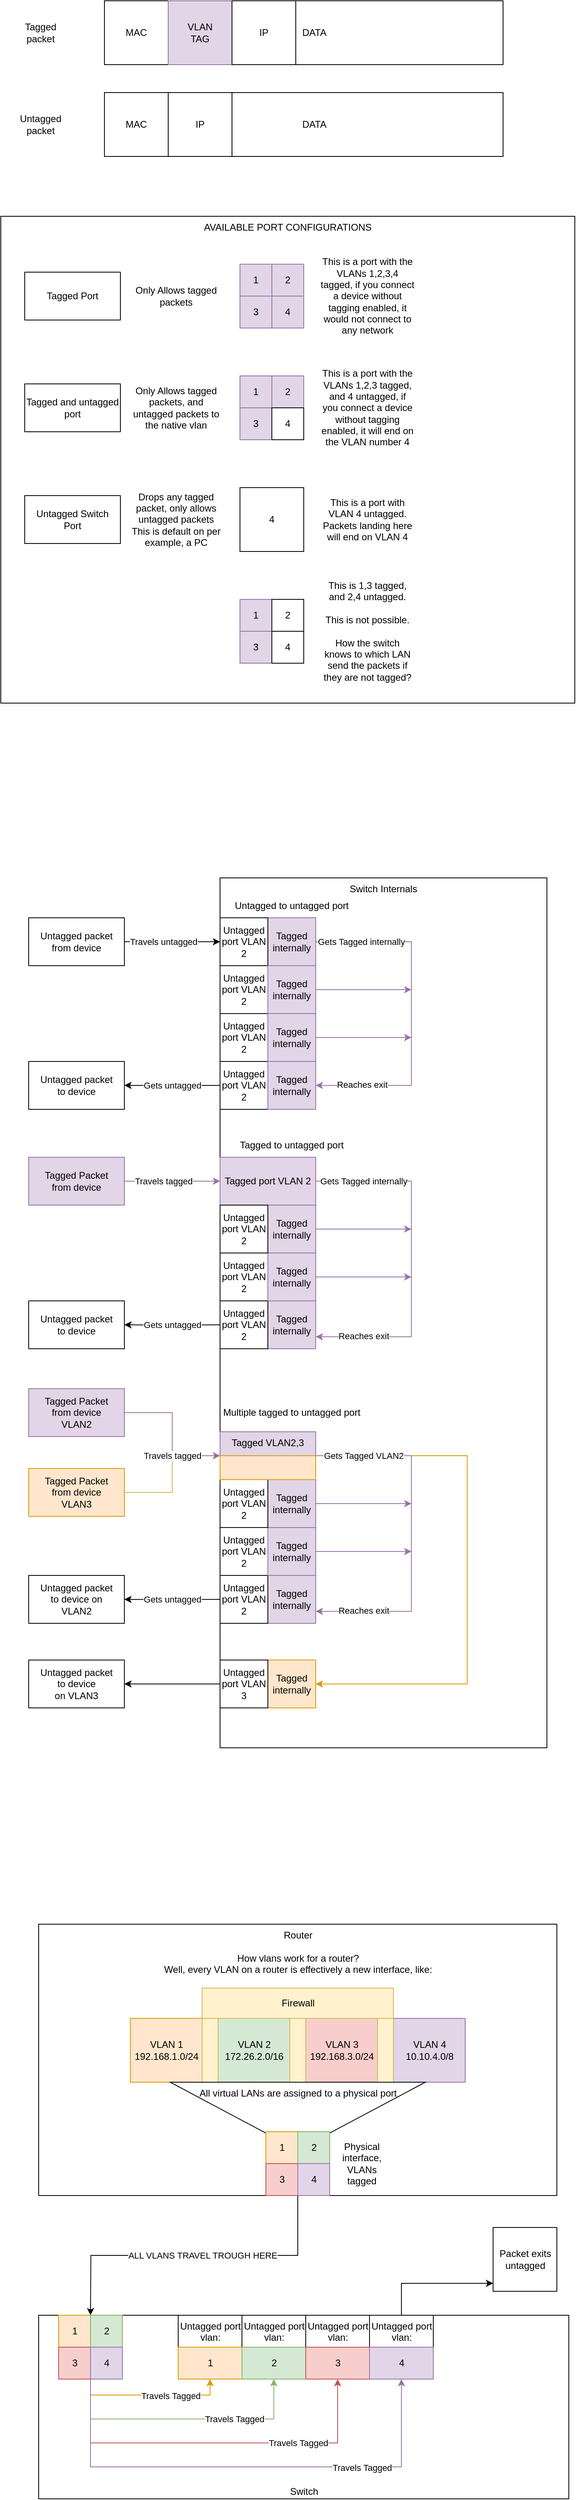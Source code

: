 <mxfile version="20.4.1"><diagram id="p4ZtCsLB9KFJStoh45UP" name="Página-1"><mxGraphModel dx="1778" dy="974" grid="1" gridSize="10" guides="1" tooltips="1" connect="1" arrows="1" fold="1" page="1" pageScale="1" pageWidth="827" pageHeight="1169" math="0" shadow="0"><root><mxCell id="0"/><mxCell id="1" parent="0"/><mxCell id="2R7Ro9ZsnN9gJMYXnFqt-184" value="AVAILABLE PORT CONFIGURATIONS" style="rounded=0;whiteSpace=wrap;html=1;horizontal=1;verticalAlign=top;" vertex="1" parent="1"><mxGeometry x="50" y="380" width="720" height="610" as="geometry"/></mxCell><mxCell id="2R7Ro9ZsnN9gJMYXnFqt-117" style="edgeStyle=orthogonalEdgeStyle;rounded=0;orthogonalLoop=1;jettySize=auto;html=1;fillColor=#fff2cc;strokeColor=#d6b656;" edge="1" parent="1" source="2R7Ro9ZsnN9gJMYXnFqt-116" target="2R7Ro9ZsnN9gJMYXnFqt-104"><mxGeometry relative="1" as="geometry"/></mxCell><mxCell id="2R7Ro9ZsnN9gJMYXnFqt-5" value="" style="group" vertex="1" connectable="0" parent="1"><mxGeometry x="180" y="110" width="500" height="80" as="geometry"/></mxCell><mxCell id="2R7Ro9ZsnN9gJMYXnFqt-2" value="&lt;span style=&quot;white-space: pre;&quot;&gt;&#9;&lt;/span&gt;DATA" style="rounded=0;whiteSpace=wrap;html=1;" vertex="1" parent="2R7Ro9ZsnN9gJMYXnFqt-5"><mxGeometry width="500" height="80" as="geometry"/></mxCell><mxCell id="2R7Ro9ZsnN9gJMYXnFqt-1" value="MAC" style="rounded=0;whiteSpace=wrap;html=1;" vertex="1" parent="2R7Ro9ZsnN9gJMYXnFqt-5"><mxGeometry width="80" height="80" as="geometry"/></mxCell><mxCell id="2R7Ro9ZsnN9gJMYXnFqt-3" value="&lt;div&gt;VLAN&lt;/div&gt;&lt;div&gt;TAG&lt;/div&gt;" style="rounded=0;whiteSpace=wrap;html=1;fillColor=#e1d5e7;strokeColor=#9673a6;" vertex="1" parent="2R7Ro9ZsnN9gJMYXnFqt-5"><mxGeometry x="80" width="80" height="80" as="geometry"/></mxCell><mxCell id="2R7Ro9ZsnN9gJMYXnFqt-4" value="IP" style="rounded=0;whiteSpace=wrap;html=1;" vertex="1" parent="2R7Ro9ZsnN9gJMYXnFqt-5"><mxGeometry x="160" width="80" height="80" as="geometry"/></mxCell><mxCell id="2R7Ro9ZsnN9gJMYXnFqt-6" value="" style="group" vertex="1" connectable="0" parent="1"><mxGeometry x="180" y="225" width="500" height="80" as="geometry"/></mxCell><mxCell id="2R7Ro9ZsnN9gJMYXnFqt-7" value="&lt;span style=&quot;white-space: pre;&quot;&gt;&#9;&lt;/span&gt;DATA" style="rounded=0;whiteSpace=wrap;html=1;" vertex="1" parent="2R7Ro9ZsnN9gJMYXnFqt-6"><mxGeometry width="500" height="80" as="geometry"/></mxCell><mxCell id="2R7Ro9ZsnN9gJMYXnFqt-8" value="MAC" style="rounded=0;whiteSpace=wrap;html=1;" vertex="1" parent="2R7Ro9ZsnN9gJMYXnFqt-6"><mxGeometry width="80" height="80" as="geometry"/></mxCell><mxCell id="2R7Ro9ZsnN9gJMYXnFqt-10" value="IP" style="rounded=0;whiteSpace=wrap;html=1;" vertex="1" parent="2R7Ro9ZsnN9gJMYXnFqt-6"><mxGeometry x="80" width="80" height="80" as="geometry"/></mxCell><mxCell id="2R7Ro9ZsnN9gJMYXnFqt-11" value="Tagged packet" style="text;html=1;strokeColor=none;fillColor=none;align=center;verticalAlign=middle;whiteSpace=wrap;rounded=0;" vertex="1" parent="1"><mxGeometry x="70" y="135" width="60" height="30" as="geometry"/></mxCell><mxCell id="2R7Ro9ZsnN9gJMYXnFqt-12" value="Untagged packet" style="text;html=1;strokeColor=none;fillColor=none;align=center;verticalAlign=middle;whiteSpace=wrap;rounded=0;" vertex="1" parent="1"><mxGeometry x="70" y="250" width="60" height="30" as="geometry"/></mxCell><mxCell id="2R7Ro9ZsnN9gJMYXnFqt-44" value="" style="group" vertex="1" connectable="0" parent="1"><mxGeometry x="350" y="420" width="220" height="120" as="geometry"/></mxCell><mxCell id="2R7Ro9ZsnN9gJMYXnFqt-28" value="This is a port with the VLANs 1,2,3,4 tagged, if you connect a device without tagging enabled, it would not connect to any network" style="text;html=1;strokeColor=none;fillColor=none;align=center;verticalAlign=middle;whiteSpace=wrap;rounded=0;" vertex="1" parent="2R7Ro9ZsnN9gJMYXnFqt-44"><mxGeometry x="100" width="120" height="120" as="geometry"/></mxCell><mxCell id="2R7Ro9ZsnN9gJMYXnFqt-42" value="" style="group" vertex="1" connectable="0" parent="2R7Ro9ZsnN9gJMYXnFqt-44"><mxGeometry y="20" width="80" height="80" as="geometry"/></mxCell><mxCell id="2R7Ro9ZsnN9gJMYXnFqt-22" value="1" style="rounded=0;whiteSpace=wrap;html=1;fillColor=#e1d5e7;strokeColor=#9673a6;" vertex="1" parent="2R7Ro9ZsnN9gJMYXnFqt-42"><mxGeometry width="40" height="40" as="geometry"/></mxCell><mxCell id="2R7Ro9ZsnN9gJMYXnFqt-23" value="2" style="rounded=0;whiteSpace=wrap;html=1;fillColor=#e1d5e7;strokeColor=#9673a6;" vertex="1" parent="2R7Ro9ZsnN9gJMYXnFqt-42"><mxGeometry x="40" width="40" height="40" as="geometry"/></mxCell><mxCell id="2R7Ro9ZsnN9gJMYXnFqt-24" value="3" style="rounded=0;whiteSpace=wrap;html=1;fillColor=#e1d5e7;strokeColor=#9673a6;" vertex="1" parent="2R7Ro9ZsnN9gJMYXnFqt-42"><mxGeometry y="40" width="40" height="40" as="geometry"/></mxCell><mxCell id="2R7Ro9ZsnN9gJMYXnFqt-25" value="4" style="rounded=0;whiteSpace=wrap;html=1;fillColor=#e1d5e7;strokeColor=#9673a6;" vertex="1" parent="2R7Ro9ZsnN9gJMYXnFqt-42"><mxGeometry x="40" y="40" width="40" height="40" as="geometry"/></mxCell><mxCell id="2R7Ro9ZsnN9gJMYXnFqt-45" value="" style="group" vertex="1" connectable="0" parent="1"><mxGeometry x="350" y="560" width="220" height="120" as="geometry"/></mxCell><mxCell id="2R7Ro9ZsnN9gJMYXnFqt-21" value="This is a port with the VLANs 1,2,3 tagged, and 4 untagged, if you connect a device without tagging enabled, it will end on the VLAN number 4" style="text;html=1;strokeColor=none;fillColor=none;align=center;verticalAlign=middle;whiteSpace=wrap;rounded=0;" vertex="1" parent="2R7Ro9ZsnN9gJMYXnFqt-45"><mxGeometry x="100" width="120" height="120" as="geometry"/></mxCell><mxCell id="2R7Ro9ZsnN9gJMYXnFqt-41" value="" style="group" vertex="1" connectable="0" parent="2R7Ro9ZsnN9gJMYXnFqt-45"><mxGeometry y="20" width="80" height="80" as="geometry"/></mxCell><mxCell id="2R7Ro9ZsnN9gJMYXnFqt-17" value="1" style="rounded=0;whiteSpace=wrap;html=1;fillColor=#e1d5e7;strokeColor=#9673a6;" vertex="1" parent="2R7Ro9ZsnN9gJMYXnFqt-41"><mxGeometry width="40" height="40" as="geometry"/></mxCell><mxCell id="2R7Ro9ZsnN9gJMYXnFqt-18" value="2" style="rounded=0;whiteSpace=wrap;html=1;fillColor=#e1d5e7;strokeColor=#9673a6;" vertex="1" parent="2R7Ro9ZsnN9gJMYXnFqt-41"><mxGeometry x="40" width="40" height="40" as="geometry"/></mxCell><mxCell id="2R7Ro9ZsnN9gJMYXnFqt-19" value="3" style="rounded=0;whiteSpace=wrap;html=1;fillColor=#e1d5e7;strokeColor=#9673a6;" vertex="1" parent="2R7Ro9ZsnN9gJMYXnFqt-41"><mxGeometry y="40" width="40" height="40" as="geometry"/></mxCell><mxCell id="2R7Ro9ZsnN9gJMYXnFqt-20" value="4" style="rounded=0;whiteSpace=wrap;html=1;" vertex="1" parent="2R7Ro9ZsnN9gJMYXnFqt-41"><mxGeometry x="40" y="40" width="40" height="40" as="geometry"/></mxCell><mxCell id="2R7Ro9ZsnN9gJMYXnFqt-46" value="" style="group" vertex="1" connectable="0" parent="1"><mxGeometry x="350" y="700" width="220" height="120" as="geometry"/></mxCell><mxCell id="2R7Ro9ZsnN9gJMYXnFqt-39" value="4" style="rounded=0;whiteSpace=wrap;html=1;" vertex="1" parent="2R7Ro9ZsnN9gJMYXnFqt-46"><mxGeometry y="20" width="80" height="80" as="geometry"/></mxCell><mxCell id="2R7Ro9ZsnN9gJMYXnFqt-40" value="&lt;div&gt;This is a port with VLAN 4 untagged.&lt;/div&gt;&lt;div&gt;Packets landing here will end on VLAN 4&lt;br&gt;&lt;/div&gt;" style="text;html=1;strokeColor=none;fillColor=none;align=center;verticalAlign=middle;whiteSpace=wrap;rounded=0;" vertex="1" parent="2R7Ro9ZsnN9gJMYXnFqt-46"><mxGeometry x="100" width="120" height="120" as="geometry"/></mxCell><mxCell id="2R7Ro9ZsnN9gJMYXnFqt-47" value="" style="group" vertex="1" connectable="0" parent="1"><mxGeometry x="350" y="840" width="220" height="120" as="geometry"/></mxCell><mxCell id="2R7Ro9ZsnN9gJMYXnFqt-33" value="&lt;div&gt;This is 1,3 tagged, and 2,4 untagged.&lt;/div&gt;&lt;div&gt;&lt;br&gt;&lt;/div&gt;&lt;div&gt;This is not possible.&lt;/div&gt;&lt;div&gt;&lt;br&gt;&lt;/div&gt;&lt;div&gt;How the switch knows to which LAN send the packets if they are not tagged?&lt;br&gt;&lt;/div&gt;" style="text;html=1;strokeColor=none;fillColor=none;align=center;verticalAlign=middle;whiteSpace=wrap;rounded=0;" vertex="1" parent="2R7Ro9ZsnN9gJMYXnFqt-47"><mxGeometry x="100" width="120" height="120" as="geometry"/></mxCell><mxCell id="2R7Ro9ZsnN9gJMYXnFqt-43" value="" style="group" vertex="1" connectable="0" parent="2R7Ro9ZsnN9gJMYXnFqt-47"><mxGeometry y="20" width="80" height="80" as="geometry"/></mxCell><mxCell id="2R7Ro9ZsnN9gJMYXnFqt-29" value="1" style="rounded=0;whiteSpace=wrap;html=1;fillColor=#e1d5e7;strokeColor=#9673a6;" vertex="1" parent="2R7Ro9ZsnN9gJMYXnFqt-43"><mxGeometry width="40" height="40" as="geometry"/></mxCell><mxCell id="2R7Ro9ZsnN9gJMYXnFqt-30" value="2" style="rounded=0;whiteSpace=wrap;html=1;" vertex="1" parent="2R7Ro9ZsnN9gJMYXnFqt-43"><mxGeometry x="40" width="40" height="40" as="geometry"/></mxCell><mxCell id="2R7Ro9ZsnN9gJMYXnFqt-31" value="3" style="rounded=0;whiteSpace=wrap;html=1;fillColor=#e1d5e7;strokeColor=#9673a6;" vertex="1" parent="2R7Ro9ZsnN9gJMYXnFqt-43"><mxGeometry y="40" width="40" height="40" as="geometry"/></mxCell><mxCell id="2R7Ro9ZsnN9gJMYXnFqt-32" value="4" style="rounded=0;whiteSpace=wrap;html=1;" vertex="1" parent="2R7Ro9ZsnN9gJMYXnFqt-43"><mxGeometry x="40" y="40" width="40" height="40" as="geometry"/></mxCell><mxCell id="2R7Ro9ZsnN9gJMYXnFqt-48" value="" style="group" vertex="1" connectable="0" parent="1"><mxGeometry x="80" y="730" width="250" height="60" as="geometry"/></mxCell><mxCell id="2R7Ro9ZsnN9gJMYXnFqt-13" value="Untagged Switch&lt;br&gt;Port" style="rounded=0;whiteSpace=wrap;html=1;" vertex="1" parent="2R7Ro9ZsnN9gJMYXnFqt-48"><mxGeometry width="120" height="60" as="geometry"/></mxCell><mxCell id="2R7Ro9ZsnN9gJMYXnFqt-15" value="&lt;div&gt;Drops any tagged packet, only allows untagged packets&lt;/div&gt;This is default on per example, a PC" style="text;html=1;strokeColor=none;fillColor=none;align=center;verticalAlign=middle;whiteSpace=wrap;rounded=0;" vertex="1" parent="2R7Ro9ZsnN9gJMYXnFqt-48"><mxGeometry x="130" y="3.75" width="120" height="52.5" as="geometry"/></mxCell><mxCell id="2R7Ro9ZsnN9gJMYXnFqt-49" value="" style="group" vertex="1" connectable="0" parent="1"><mxGeometry x="80" y="450" width="250" height="60" as="geometry"/></mxCell><mxCell id="2R7Ro9ZsnN9gJMYXnFqt-14" value="Tagged Port" style="rounded=0;whiteSpace=wrap;html=1;" vertex="1" parent="2R7Ro9ZsnN9gJMYXnFqt-49"><mxGeometry width="120" height="60" as="geometry"/></mxCell><mxCell id="2R7Ro9ZsnN9gJMYXnFqt-16" value="&lt;div&gt;Only Allows tagged packets&lt;/div&gt;" style="text;html=1;strokeColor=none;fillColor=none;align=center;verticalAlign=middle;whiteSpace=wrap;rounded=0;" vertex="1" parent="2R7Ro9ZsnN9gJMYXnFqt-49"><mxGeometry x="130" y="3.75" width="120" height="52.5" as="geometry"/></mxCell><mxCell id="2R7Ro9ZsnN9gJMYXnFqt-51" value="" style="group" vertex="1" connectable="0" parent="1"><mxGeometry x="80" y="590" width="250" height="60" as="geometry"/></mxCell><mxCell id="2R7Ro9ZsnN9gJMYXnFqt-34" value="Tagged and untagged port" style="rounded=0;whiteSpace=wrap;html=1;" vertex="1" parent="2R7Ro9ZsnN9gJMYXnFqt-51"><mxGeometry width="120" height="60" as="geometry"/></mxCell><mxCell id="2R7Ro9ZsnN9gJMYXnFqt-35" value="&lt;div&gt;Only Allows tagged packets, and untagged packets to the native vlan&lt;br&gt;&lt;/div&gt;" style="text;html=1;strokeColor=none;fillColor=none;align=center;verticalAlign=middle;whiteSpace=wrap;rounded=0;" vertex="1" parent="2R7Ro9ZsnN9gJMYXnFqt-51"><mxGeometry x="130" y="3.75" width="120" height="52.5" as="geometry"/></mxCell><mxCell id="2R7Ro9ZsnN9gJMYXnFqt-55" style="edgeStyle=orthogonalEdgeStyle;rounded=0;orthogonalLoop=1;jettySize=auto;html=1;entryX=0;entryY=0.5;entryDx=0;entryDy=0;" edge="1" parent="1" source="2R7Ro9ZsnN9gJMYXnFqt-52" target="2R7Ro9ZsnN9gJMYXnFqt-84"><mxGeometry relative="1" as="geometry"><mxPoint x="285" y="1219" as="targetPoint"/></mxGeometry></mxCell><mxCell id="2R7Ro9ZsnN9gJMYXnFqt-60" value="Travels untagged" style="edgeLabel;html=1;align=center;verticalAlign=middle;resizable=0;points=[];" vertex="1" connectable="0" parent="2R7Ro9ZsnN9gJMYXnFqt-55"><mxGeometry x="-0.183" y="-3" relative="1" as="geometry"><mxPoint y="-3" as="offset"/></mxGeometry></mxCell><mxCell id="2R7Ro9ZsnN9gJMYXnFqt-52" value="&lt;div&gt;Untagged packet&lt;/div&gt;from device" style="rounded=0;whiteSpace=wrap;html=1;" vertex="1" parent="1"><mxGeometry x="85" y="1259" width="120" height="60" as="geometry"/></mxCell><mxCell id="2R7Ro9ZsnN9gJMYXnFqt-54" value="Switch Internals" style="rounded=0;whiteSpace=wrap;html=1;verticalAlign=top;" vertex="1" parent="1"><mxGeometry x="325" y="1209" width="410" height="1090" as="geometry"/></mxCell><mxCell id="2R7Ro9ZsnN9gJMYXnFqt-61" style="edgeStyle=orthogonalEdgeStyle;rounded=0;orthogonalLoop=1;jettySize=auto;html=1;fillColor=#e1d5e7;strokeColor=#9673a6;entryX=1;entryY=0.5;entryDx=0;entryDy=0;" edge="1" parent="1" source="2R7Ro9ZsnN9gJMYXnFqt-53" target="2R7Ro9ZsnN9gJMYXnFqt-85"><mxGeometry relative="1" as="geometry"><mxPoint x="475" y="1484" as="targetPoint"/><Array as="points"><mxPoint x="565" y="1289"/><mxPoint x="565" y="1469"/></Array></mxGeometry></mxCell><mxCell id="2R7Ro9ZsnN9gJMYXnFqt-64" value="Gets Tagged internally" style="edgeLabel;html=1;align=center;verticalAlign=middle;resizable=0;points=[];" vertex="1" connectable="0" parent="2R7Ro9ZsnN9gJMYXnFqt-61"><mxGeometry x="-0.595" y="-3" relative="1" as="geometry"><mxPoint x="-28" y="-3" as="offset"/></mxGeometry></mxCell><mxCell id="2R7Ro9ZsnN9gJMYXnFqt-65" value="Reaches exit" style="edgeLabel;html=1;align=center;verticalAlign=middle;resizable=0;points=[];" vertex="1" connectable="0" parent="2R7Ro9ZsnN9gJMYXnFqt-61"><mxGeometry x="0.669" y="-1" relative="1" as="geometry"><mxPoint x="-12" as="offset"/></mxGeometry></mxCell><mxCell id="2R7Ro9ZsnN9gJMYXnFqt-53" value="Tagged internally" style="rounded=0;whiteSpace=wrap;html=1;fillColor=#e1d5e7;strokeColor=#9673a6;" vertex="1" parent="1"><mxGeometry x="385" y="1259" width="60" height="60" as="geometry"/></mxCell><mxCell id="2R7Ro9ZsnN9gJMYXnFqt-63" style="edgeStyle=orthogonalEdgeStyle;rounded=0;orthogonalLoop=1;jettySize=auto;html=1;fillColor=#e1d5e7;strokeColor=#9673a6;" edge="1" parent="1"><mxGeometry relative="1" as="geometry"><mxPoint x="565" y="1349" as="targetPoint"/><mxPoint x="445" y="1349.0" as="sourcePoint"/></mxGeometry></mxCell><mxCell id="2R7Ro9ZsnN9gJMYXnFqt-62" style="edgeStyle=orthogonalEdgeStyle;rounded=0;orthogonalLoop=1;jettySize=auto;html=1;fillColor=#e1d5e7;strokeColor=#9673a6;" edge="1" parent="1"><mxGeometry relative="1" as="geometry"><mxPoint x="565" y="1409" as="targetPoint"/><mxPoint x="445" y="1409.0" as="sourcePoint"/></mxGeometry></mxCell><mxCell id="2R7Ro9ZsnN9gJMYXnFqt-67" style="edgeStyle=orthogonalEdgeStyle;rounded=0;orthogonalLoop=1;jettySize=auto;html=1;entryX=1;entryY=0.5;entryDx=0;entryDy=0;" edge="1" parent="1" source="2R7Ro9ZsnN9gJMYXnFqt-58" target="2R7Ro9ZsnN9gJMYXnFqt-66"><mxGeometry relative="1" as="geometry"/></mxCell><mxCell id="2R7Ro9ZsnN9gJMYXnFqt-68" value="Gets untagged" style="edgeLabel;html=1;align=center;verticalAlign=middle;resizable=0;points=[];" vertex="1" connectable="0" parent="2R7Ro9ZsnN9gJMYXnFqt-67"><mxGeometry x="0.25" y="-2" relative="1" as="geometry"><mxPoint x="15" y="2" as="offset"/></mxGeometry></mxCell><mxCell id="2R7Ro9ZsnN9gJMYXnFqt-58" value="Untagged port VLAN 2" style="rounded=0;whiteSpace=wrap;html=1;" vertex="1" parent="1"><mxGeometry x="325" y="1439" width="60" height="60" as="geometry"/></mxCell><mxCell id="2R7Ro9ZsnN9gJMYXnFqt-66" value="&lt;div&gt;Untagged packet&lt;/div&gt;&lt;div&gt;to device&lt;br&gt;&lt;/div&gt;" style="rounded=0;whiteSpace=wrap;html=1;" vertex="1" parent="1"><mxGeometry x="85" y="1439" width="120" height="60" as="geometry"/></mxCell><mxCell id="2R7Ro9ZsnN9gJMYXnFqt-69" style="edgeStyle=orthogonalEdgeStyle;rounded=0;orthogonalLoop=1;jettySize=auto;html=1;entryX=0;entryY=0.5;entryDx=0;entryDy=0;fillColor=#e1d5e7;strokeColor=#9673a6;" edge="1" source="2R7Ro9ZsnN9gJMYXnFqt-71" target="2R7Ro9ZsnN9gJMYXnFqt-75" parent="1"><mxGeometry relative="1" as="geometry"/></mxCell><mxCell id="2R7Ro9ZsnN9gJMYXnFqt-70" value="Travels tagged" style="edgeLabel;html=1;align=center;verticalAlign=middle;resizable=0;points=[];" vertex="1" connectable="0" parent="2R7Ro9ZsnN9gJMYXnFqt-69"><mxGeometry x="-0.183" y="-3" relative="1" as="geometry"><mxPoint y="-3" as="offset"/></mxGeometry></mxCell><mxCell id="2R7Ro9ZsnN9gJMYXnFqt-71" value="&lt;div&gt;Tagged Packet&lt;/div&gt;from device" style="rounded=0;whiteSpace=wrap;html=1;fillColor=#e1d5e7;strokeColor=#9673a6;" vertex="1" parent="1"><mxGeometry x="85" y="1559" width="120" height="60" as="geometry"/></mxCell><mxCell id="2R7Ro9ZsnN9gJMYXnFqt-72" style="edgeStyle=orthogonalEdgeStyle;rounded=0;orthogonalLoop=1;jettySize=auto;html=1;entryX=1;entryY=0.75;entryDx=0;entryDy=0;fillColor=#e1d5e7;strokeColor=#9673a6;" edge="1" source="2R7Ro9ZsnN9gJMYXnFqt-75" parent="1"><mxGeometry relative="1" as="geometry"><mxPoint x="445" y="1784" as="targetPoint"/><Array as="points"><mxPoint x="565" y="1589"/><mxPoint x="565" y="1784"/></Array></mxGeometry></mxCell><mxCell id="2R7Ro9ZsnN9gJMYXnFqt-73" value="Gets Tagged internally" style="edgeLabel;html=1;align=center;verticalAlign=middle;resizable=0;points=[];" vertex="1" connectable="0" parent="2R7Ro9ZsnN9gJMYXnFqt-72"><mxGeometry x="-0.595" y="-3" relative="1" as="geometry"><mxPoint x="-28" y="-3" as="offset"/></mxGeometry></mxCell><mxCell id="2R7Ro9ZsnN9gJMYXnFqt-74" value="Reaches exit" style="edgeLabel;html=1;align=center;verticalAlign=middle;resizable=0;points=[];" vertex="1" connectable="0" parent="2R7Ro9ZsnN9gJMYXnFqt-72"><mxGeometry x="0.669" y="-1" relative="1" as="geometry"><mxPoint x="-12" as="offset"/></mxGeometry></mxCell><mxCell id="2R7Ro9ZsnN9gJMYXnFqt-75" value="Tagged port VLAN 2" style="rounded=0;whiteSpace=wrap;html=1;fillColor=#e1d5e7;strokeColor=#9673a6;" vertex="1" parent="1"><mxGeometry x="325" y="1559" width="120" height="60" as="geometry"/></mxCell><mxCell id="2R7Ro9ZsnN9gJMYXnFqt-76" style="edgeStyle=orthogonalEdgeStyle;rounded=0;orthogonalLoop=1;jettySize=auto;html=1;fillColor=#e1d5e7;strokeColor=#9673a6;" edge="1" parent="1"><mxGeometry relative="1" as="geometry"><mxPoint x="565" y="1649" as="targetPoint"/><mxPoint x="445" y="1649.0" as="sourcePoint"/></mxGeometry></mxCell><mxCell id="2R7Ro9ZsnN9gJMYXnFqt-78" style="edgeStyle=orthogonalEdgeStyle;rounded=0;orthogonalLoop=1;jettySize=auto;html=1;fillColor=#e1d5e7;strokeColor=#9673a6;" edge="1" parent="1"><mxGeometry relative="1" as="geometry"><mxPoint x="565" y="1709" as="targetPoint"/><mxPoint x="445" y="1709.0" as="sourcePoint"/></mxGeometry></mxCell><mxCell id="2R7Ro9ZsnN9gJMYXnFqt-80" style="edgeStyle=orthogonalEdgeStyle;rounded=0;orthogonalLoop=1;jettySize=auto;html=1;entryX=1;entryY=0.5;entryDx=0;entryDy=0;" edge="1" target="2R7Ro9ZsnN9gJMYXnFqt-83" parent="1"><mxGeometry relative="1" as="geometry"><mxPoint x="325" y="1769" as="sourcePoint"/></mxGeometry></mxCell><mxCell id="2R7Ro9ZsnN9gJMYXnFqt-81" value="Gets untagged" style="edgeLabel;html=1;align=center;verticalAlign=middle;resizable=0;points=[];" vertex="1" connectable="0" parent="2R7Ro9ZsnN9gJMYXnFqt-80"><mxGeometry x="0.25" y="-2" relative="1" as="geometry"><mxPoint x="15" y="2" as="offset"/></mxGeometry></mxCell><mxCell id="2R7Ro9ZsnN9gJMYXnFqt-83" value="&lt;div&gt;Untagged packet&lt;/div&gt;to device" style="rounded=0;whiteSpace=wrap;html=1;" vertex="1" parent="1"><mxGeometry x="85" y="1739" width="120" height="60" as="geometry"/></mxCell><mxCell id="2R7Ro9ZsnN9gJMYXnFqt-84" value="Untagged port VLAN 2" style="rounded=0;whiteSpace=wrap;html=1;" vertex="1" parent="1"><mxGeometry x="325" y="1259" width="60" height="60" as="geometry"/></mxCell><mxCell id="2R7Ro9ZsnN9gJMYXnFqt-85" value="Tagged internally" style="rounded=0;whiteSpace=wrap;html=1;fillColor=#e1d5e7;strokeColor=#9673a6;" vertex="1" parent="1"><mxGeometry x="385" y="1439" width="60" height="60" as="geometry"/></mxCell><mxCell id="2R7Ro9ZsnN9gJMYXnFqt-88" value="Untagged port VLAN 2" style="rounded=0;whiteSpace=wrap;html=1;" vertex="1" parent="1"><mxGeometry x="325" y="1379" width="60" height="60" as="geometry"/></mxCell><mxCell id="2R7Ro9ZsnN9gJMYXnFqt-89" value="Tagged internally" style="rounded=0;whiteSpace=wrap;html=1;fillColor=#e1d5e7;strokeColor=#9673a6;" vertex="1" parent="1"><mxGeometry x="385" y="1379" width="60" height="60" as="geometry"/></mxCell><mxCell id="2R7Ro9ZsnN9gJMYXnFqt-90" value="Untagged port VLAN 2" style="rounded=0;whiteSpace=wrap;html=1;" vertex="1" parent="1"><mxGeometry x="325" y="1319" width="60" height="60" as="geometry"/></mxCell><mxCell id="2R7Ro9ZsnN9gJMYXnFqt-91" value="Tagged internally" style="rounded=0;whiteSpace=wrap;html=1;fillColor=#e1d5e7;strokeColor=#9673a6;" vertex="1" parent="1"><mxGeometry x="385" y="1319" width="60" height="60" as="geometry"/></mxCell><mxCell id="2R7Ro9ZsnN9gJMYXnFqt-92" value="Tagged internally" style="rounded=0;whiteSpace=wrap;html=1;fillColor=#e1d5e7;strokeColor=#9673a6;" vertex="1" parent="1"><mxGeometry x="385" y="1739" width="60" height="60" as="geometry"/></mxCell><mxCell id="2R7Ro9ZsnN9gJMYXnFqt-93" value="Untagged port VLAN 2" style="rounded=0;whiteSpace=wrap;html=1;" vertex="1" parent="1"><mxGeometry x="325" y="1739" width="60" height="60" as="geometry"/></mxCell><mxCell id="2R7Ro9ZsnN9gJMYXnFqt-94" value="Untagged port VLAN 2" style="rounded=0;whiteSpace=wrap;html=1;" vertex="1" parent="1"><mxGeometry x="325" y="1679" width="60" height="60" as="geometry"/></mxCell><mxCell id="2R7Ro9ZsnN9gJMYXnFqt-95" value="Tagged internally" style="rounded=0;whiteSpace=wrap;html=1;fillColor=#e1d5e7;strokeColor=#9673a6;" vertex="1" parent="1"><mxGeometry x="385" y="1679" width="60" height="60" as="geometry"/></mxCell><mxCell id="2R7Ro9ZsnN9gJMYXnFqt-96" value="Tagged internally" style="rounded=0;whiteSpace=wrap;html=1;fillColor=#e1d5e7;strokeColor=#9673a6;" vertex="1" parent="1"><mxGeometry x="385" y="1619" width="60" height="60" as="geometry"/></mxCell><mxCell id="2R7Ro9ZsnN9gJMYXnFqt-97" value="Untagged port VLAN 2" style="rounded=0;whiteSpace=wrap;html=1;" vertex="1" parent="1"><mxGeometry x="325" y="1619" width="60" height="60" as="geometry"/></mxCell><mxCell id="2R7Ro9ZsnN9gJMYXnFqt-98" style="edgeStyle=orthogonalEdgeStyle;rounded=0;orthogonalLoop=1;jettySize=auto;html=1;entryX=0;entryY=0.5;entryDx=0;entryDy=0;fillColor=#e1d5e7;strokeColor=#9673a6;" edge="1" source="2R7Ro9ZsnN9gJMYXnFqt-100" target="2R7Ro9ZsnN9gJMYXnFqt-104" parent="1"><mxGeometry relative="1" as="geometry"/></mxCell><mxCell id="2R7Ro9ZsnN9gJMYXnFqt-99" value="Travels tagged" style="edgeLabel;html=1;align=center;verticalAlign=middle;resizable=0;points=[];" vertex="1" connectable="0" parent="2R7Ro9ZsnN9gJMYXnFqt-98"><mxGeometry x="-0.183" y="-3" relative="1" as="geometry"><mxPoint x="3" y="43" as="offset"/></mxGeometry></mxCell><mxCell id="2R7Ro9ZsnN9gJMYXnFqt-100" value="&lt;div&gt;Tagged Packet&lt;/div&gt;&lt;div&gt;from device&lt;br&gt;&lt;/div&gt;&lt;div&gt;VLAN2&lt;/div&gt;" style="rounded=0;whiteSpace=wrap;html=1;fillColor=#e1d5e7;strokeColor=#9673a6;" vertex="1" parent="1"><mxGeometry x="85" y="1849" width="120" height="60" as="geometry"/></mxCell><mxCell id="2R7Ro9ZsnN9gJMYXnFqt-121" style="edgeStyle=orthogonalEdgeStyle;rounded=0;orthogonalLoop=1;jettySize=auto;html=1;entryX=1;entryY=0.5;entryDx=0;entryDy=0;fillColor=#ffe6cc;strokeColor=#d79b00;" edge="1" parent="1" source="2R7Ro9ZsnN9gJMYXnFqt-104" target="2R7Ro9ZsnN9gJMYXnFqt-119"><mxGeometry relative="1" as="geometry"><Array as="points"><mxPoint x="635" y="1933"/><mxPoint x="635" y="2219"/></Array></mxGeometry></mxCell><mxCell id="2R7Ro9ZsnN9gJMYXnFqt-101" style="edgeStyle=orthogonalEdgeStyle;rounded=0;orthogonalLoop=1;jettySize=auto;html=1;entryX=1;entryY=0.75;entryDx=0;entryDy=0;fillColor=#e1d5e7;strokeColor=#9673a6;" edge="1" source="2R7Ro9ZsnN9gJMYXnFqt-104" parent="1"><mxGeometry relative="1" as="geometry"><mxPoint x="445" y="2128" as="targetPoint"/><Array as="points"><mxPoint x="565" y="1933"/><mxPoint x="565" y="2128"/></Array></mxGeometry></mxCell><mxCell id="2R7Ro9ZsnN9gJMYXnFqt-102" value="Gets Tagged VLAN2" style="edgeLabel;html=1;align=center;verticalAlign=middle;resizable=0;points=[];" vertex="1" connectable="0" parent="2R7Ro9ZsnN9gJMYXnFqt-101"><mxGeometry x="-0.595" y="-3" relative="1" as="geometry"><mxPoint x="-28" y="-3" as="offset"/></mxGeometry></mxCell><mxCell id="2R7Ro9ZsnN9gJMYXnFqt-103" value="Reaches exit" style="edgeLabel;html=1;align=center;verticalAlign=middle;resizable=0;points=[];" vertex="1" connectable="0" parent="2R7Ro9ZsnN9gJMYXnFqt-101"><mxGeometry x="0.669" y="-1" relative="1" as="geometry"><mxPoint x="-12" as="offset"/></mxGeometry></mxCell><mxCell id="2R7Ro9ZsnN9gJMYXnFqt-104" value="&lt;div&gt;Tagged VLAN2,3&lt;/div&gt;" style="rounded=0;whiteSpace=wrap;html=1;fillColor=#e1d5e7;strokeColor=#9673a6;verticalAlign=top;" vertex="1" parent="1"><mxGeometry x="325" y="1903" width="120" height="60" as="geometry"/></mxCell><mxCell id="2R7Ro9ZsnN9gJMYXnFqt-105" style="edgeStyle=orthogonalEdgeStyle;rounded=0;orthogonalLoop=1;jettySize=auto;html=1;fillColor=#e1d5e7;strokeColor=#9673a6;" edge="1" parent="1"><mxGeometry relative="1" as="geometry"><mxPoint x="565" y="1993.0" as="targetPoint"/><mxPoint x="445" y="1993.0" as="sourcePoint"/></mxGeometry></mxCell><mxCell id="2R7Ro9ZsnN9gJMYXnFqt-106" style="edgeStyle=orthogonalEdgeStyle;rounded=0;orthogonalLoop=1;jettySize=auto;html=1;fillColor=#e1d5e7;strokeColor=#9673a6;" edge="1" parent="1"><mxGeometry relative="1" as="geometry"><mxPoint x="565" y="2053" as="targetPoint"/><mxPoint x="445" y="2053" as="sourcePoint"/></mxGeometry></mxCell><mxCell id="2R7Ro9ZsnN9gJMYXnFqt-107" style="edgeStyle=orthogonalEdgeStyle;rounded=0;orthogonalLoop=1;jettySize=auto;html=1;entryX=1;entryY=0.5;entryDx=0;entryDy=0;" edge="1" target="2R7Ro9ZsnN9gJMYXnFqt-109" parent="1"><mxGeometry relative="1" as="geometry"><mxPoint x="325" y="2113" as="sourcePoint"/></mxGeometry></mxCell><mxCell id="2R7Ro9ZsnN9gJMYXnFqt-108" value="Gets untagged" style="edgeLabel;html=1;align=center;verticalAlign=middle;resizable=0;points=[];" vertex="1" connectable="0" parent="2R7Ro9ZsnN9gJMYXnFqt-107"><mxGeometry x="0.25" y="-2" relative="1" as="geometry"><mxPoint x="15" y="2" as="offset"/></mxGeometry></mxCell><mxCell id="2R7Ro9ZsnN9gJMYXnFqt-109" value="&lt;div&gt;Untagged packet&lt;/div&gt;&lt;div&gt;to device on&lt;br&gt;&lt;/div&gt;&lt;div&gt;VLAN2&lt;/div&gt;" style="rounded=0;whiteSpace=wrap;html=1;" vertex="1" parent="1"><mxGeometry x="85" y="2083" width="120" height="60" as="geometry"/></mxCell><mxCell id="2R7Ro9ZsnN9gJMYXnFqt-110" value="Tagged internally" style="rounded=0;whiteSpace=wrap;html=1;fillColor=#e1d5e7;strokeColor=#9673a6;" vertex="1" parent="1"><mxGeometry x="385" y="2083" width="60" height="60" as="geometry"/></mxCell><mxCell id="2R7Ro9ZsnN9gJMYXnFqt-111" value="Untagged port VLAN 2" style="rounded=0;whiteSpace=wrap;html=1;" vertex="1" parent="1"><mxGeometry x="325" y="2083" width="60" height="60" as="geometry"/></mxCell><mxCell id="2R7Ro9ZsnN9gJMYXnFqt-112" value="Untagged port VLAN 2" style="rounded=0;whiteSpace=wrap;html=1;" vertex="1" parent="1"><mxGeometry x="325" y="2023" width="60" height="60" as="geometry"/></mxCell><mxCell id="2R7Ro9ZsnN9gJMYXnFqt-113" value="Tagged internally" style="rounded=0;whiteSpace=wrap;html=1;fillColor=#e1d5e7;strokeColor=#9673a6;" vertex="1" parent="1"><mxGeometry x="385" y="2023" width="60" height="60" as="geometry"/></mxCell><mxCell id="2R7Ro9ZsnN9gJMYXnFqt-114" value="Tagged internally" style="rounded=0;whiteSpace=wrap;html=1;fillColor=#e1d5e7;strokeColor=#9673a6;" vertex="1" parent="1"><mxGeometry x="385" y="1963" width="60" height="60" as="geometry"/></mxCell><mxCell id="2R7Ro9ZsnN9gJMYXnFqt-115" value="Untagged port VLAN 2" style="rounded=0;whiteSpace=wrap;html=1;" vertex="1" parent="1"><mxGeometry x="325" y="1963" width="60" height="60" as="geometry"/></mxCell><mxCell id="2R7Ro9ZsnN9gJMYXnFqt-116" value="&lt;div&gt;Tagged Packet &lt;br&gt;&lt;/div&gt;&lt;div&gt;from device&lt;/div&gt;&lt;div&gt;VLAN3&lt;/div&gt;" style="rounded=0;whiteSpace=wrap;html=1;fillColor=#ffe6cc;strokeColor=#d79b00;" vertex="1" parent="1"><mxGeometry x="85" y="1949" width="120" height="60" as="geometry"/></mxCell><mxCell id="2R7Ro9ZsnN9gJMYXnFqt-119" value="Tagged internally" style="rounded=0;whiteSpace=wrap;html=1;fillColor=#ffe6cc;strokeColor=#d79b00;" vertex="1" parent="1"><mxGeometry x="385" y="2189" width="60" height="60" as="geometry"/></mxCell><mxCell id="2R7Ro9ZsnN9gJMYXnFqt-124" style="edgeStyle=orthogonalEdgeStyle;rounded=0;orthogonalLoop=1;jettySize=auto;html=1;entryX=1;entryY=0.5;entryDx=0;entryDy=0;" edge="1" parent="1" source="2R7Ro9ZsnN9gJMYXnFqt-120" target="2R7Ro9ZsnN9gJMYXnFqt-123"><mxGeometry relative="1" as="geometry"/></mxCell><mxCell id="2R7Ro9ZsnN9gJMYXnFqt-120" value="&lt;div&gt;Untagged port VLAN 3&lt;br&gt;&lt;/div&gt;" style="rounded=0;whiteSpace=wrap;html=1;" vertex="1" parent="1"><mxGeometry x="325" y="2189" width="60" height="60" as="geometry"/></mxCell><mxCell id="2R7Ro9ZsnN9gJMYXnFqt-122" value="" style="rounded=0;whiteSpace=wrap;html=1;fillColor=#ffe6cc;strokeColor=#d79b00;" vertex="1" parent="1"><mxGeometry x="325" y="1933" width="120" height="30" as="geometry"/></mxCell><mxCell id="2R7Ro9ZsnN9gJMYXnFqt-123" value="&lt;div&gt;Untagged packet&lt;/div&gt;&lt;div&gt;to device&lt;br&gt;&lt;/div&gt;&lt;div&gt;on VLAN3&lt;/div&gt;" style="rounded=0;whiteSpace=wrap;html=1;" vertex="1" parent="1"><mxGeometry x="85" y="2189" width="120" height="60" as="geometry"/></mxCell><mxCell id="2R7Ro9ZsnN9gJMYXnFqt-125" value="Untagged to untagged port" style="text;html=1;strokeColor=none;fillColor=none;align=center;verticalAlign=middle;whiteSpace=wrap;rounded=0;" vertex="1" parent="1"><mxGeometry x="325" y="1229" width="180" height="30" as="geometry"/></mxCell><mxCell id="2R7Ro9ZsnN9gJMYXnFqt-126" value="Tagged to untagged port" style="text;html=1;strokeColor=none;fillColor=none;align=center;verticalAlign=middle;whiteSpace=wrap;rounded=0;" vertex="1" parent="1"><mxGeometry x="325" y="1529" width="180" height="30" as="geometry"/></mxCell><mxCell id="2R7Ro9ZsnN9gJMYXnFqt-127" value="Multiple tagged to untagged port" style="text;html=1;strokeColor=none;fillColor=none;align=center;verticalAlign=middle;whiteSpace=wrap;rounded=0;" vertex="1" parent="1"><mxGeometry x="325" y="1864" width="180" height="30" as="geometry"/></mxCell><mxCell id="2R7Ro9ZsnN9gJMYXnFqt-128" value="&lt;div&gt;Router&lt;/div&gt;&lt;div&gt;&lt;br&gt;&lt;/div&gt;&lt;div&gt;How vlans work for a router?&lt;/div&gt;&lt;div&gt;Well, every VLAN on a router is effectively a new interface, like:&lt;br&gt;&lt;/div&gt;" style="rounded=0;whiteSpace=wrap;html=1;verticalAlign=top;" vertex="1" parent="1"><mxGeometry x="97.5" y="2520" width="650" height="340" as="geometry"/></mxCell><mxCell id="2R7Ro9ZsnN9gJMYXnFqt-130" value="&lt;div&gt;VLAN 1&lt;/div&gt;192.168.1.0/24" style="rounded=0;whiteSpace=wrap;html=1;fillColor=#ffe6cc;strokeColor=#d79b00;" vertex="1" parent="1"><mxGeometry x="212.5" y="2638" width="90" height="80" as="geometry"/></mxCell><mxCell id="2R7Ro9ZsnN9gJMYXnFqt-131" value="&lt;div&gt;VLAN 2&lt;/div&gt;&lt;div&gt;172.26.2.0/16&lt;br&gt;&lt;/div&gt;" style="rounded=0;whiteSpace=wrap;html=1;fillColor=#d5e8d4;strokeColor=#82b366;" vertex="1" parent="1"><mxGeometry x="322.5" y="2638" width="90" height="80" as="geometry"/></mxCell><mxCell id="2R7Ro9ZsnN9gJMYXnFqt-132" value="&lt;div&gt;VLAN 3&lt;/div&gt;&lt;div&gt;192.168.3.0/24&lt;br&gt;&lt;/div&gt;" style="rounded=0;whiteSpace=wrap;html=1;fillColor=#f8cecc;strokeColor=#b85450;" vertex="1" parent="1"><mxGeometry x="432.5" y="2638" width="90" height="80" as="geometry"/></mxCell><mxCell id="2R7Ro9ZsnN9gJMYXnFqt-133" value="&lt;div&gt;VLAN 4&lt;/div&gt;10.10.4.0/8" style="rounded=0;whiteSpace=wrap;html=1;fillColor=#e1d5e7;strokeColor=#9673a6;" vertex="1" parent="1"><mxGeometry x="542.5" y="2638" width="90" height="80" as="geometry"/></mxCell><mxCell id="2R7Ro9ZsnN9gJMYXnFqt-137" value="Switch" style="rounded=0;whiteSpace=wrap;html=1;verticalAlign=bottom;" vertex="1" parent="1"><mxGeometry x="97.5" y="3010" width="665" height="230" as="geometry"/></mxCell><mxCell id="2R7Ro9ZsnN9gJMYXnFqt-149" value="&lt;div&gt;Physical interface, VLANs tagged&lt;/div&gt;" style="text;html=1;strokeColor=none;fillColor=none;align=center;verticalAlign=middle;whiteSpace=wrap;rounded=0;" vertex="1" parent="1"><mxGeometry x="472.5" y="2805" width="60" height="30" as="geometry"/></mxCell><mxCell id="2R7Ro9ZsnN9gJMYXnFqt-153" style="edgeStyle=orthogonalEdgeStyle;rounded=0;orthogonalLoop=1;jettySize=auto;html=1;exitX=1;exitY=1;exitDx=0;exitDy=0;entryX=0;entryY=0;entryDx=0;entryDy=0;" edge="1" parent="1" source="2R7Ro9ZsnN9gJMYXnFqt-147"><mxGeometry relative="1" as="geometry"><mxPoint x="162.5" y="3010" as="targetPoint"/></mxGeometry></mxCell><mxCell id="2R7Ro9ZsnN9gJMYXnFqt-154" value="ALL VLANS TRAVEL TROUGH HERE" style="edgeLabel;html=1;align=center;verticalAlign=middle;resizable=0;points=[];" vertex="1" connectable="0" parent="2R7Ro9ZsnN9gJMYXnFqt-153"><mxGeometry x="-0.175" relative="1" as="geometry"><mxPoint x="-26" as="offset"/></mxGeometry></mxCell><mxCell id="2R7Ro9ZsnN9gJMYXnFqt-155" value="" style="group" vertex="1" connectable="0" parent="1"><mxGeometry x="122.5" y="3010" width="80" height="80" as="geometry"/></mxCell><mxCell id="2R7Ro9ZsnN9gJMYXnFqt-156" value="1" style="rounded=0;whiteSpace=wrap;html=1;fillColor=#ffe6cc;strokeColor=#d79b00;" vertex="1" parent="2R7Ro9ZsnN9gJMYXnFqt-155"><mxGeometry width="40" height="40" as="geometry"/></mxCell><mxCell id="2R7Ro9ZsnN9gJMYXnFqt-157" value="2" style="rounded=0;whiteSpace=wrap;html=1;fillColor=#d5e8d4;strokeColor=#82b366;" vertex="1" parent="2R7Ro9ZsnN9gJMYXnFqt-155"><mxGeometry x="40" width="40" height="40" as="geometry"/></mxCell><mxCell id="2R7Ro9ZsnN9gJMYXnFqt-158" value="3" style="rounded=0;whiteSpace=wrap;html=1;fillColor=#f8cecc;strokeColor=#b85450;" vertex="1" parent="2R7Ro9ZsnN9gJMYXnFqt-155"><mxGeometry y="40" width="40" height="40" as="geometry"/></mxCell><mxCell id="2R7Ro9ZsnN9gJMYXnFqt-159" value="4" style="rounded=0;whiteSpace=wrap;html=1;fillColor=#e1d5e7;strokeColor=#9673a6;" vertex="1" parent="2R7Ro9ZsnN9gJMYXnFqt-155"><mxGeometry x="40" y="40" width="40" height="40" as="geometry"/></mxCell><mxCell id="2R7Ro9ZsnN9gJMYXnFqt-160" value="&lt;div&gt;Untagged port&lt;/div&gt;&lt;div&gt;vlan:&lt;br&gt;&lt;/div&gt;" style="rounded=0;whiteSpace=wrap;html=1;verticalAlign=top;" vertex="1" parent="1"><mxGeometry x="272.5" y="3010" width="80" height="80" as="geometry"/></mxCell><mxCell id="2R7Ro9ZsnN9gJMYXnFqt-161" value="&lt;div&gt;Untagged port&lt;/div&gt;&lt;div&gt;vlan:&lt;/div&gt;" style="rounded=0;whiteSpace=wrap;html=1;verticalAlign=top;" vertex="1" parent="1"><mxGeometry x="352.5" y="3010" width="80" height="80" as="geometry"/></mxCell><mxCell id="2R7Ro9ZsnN9gJMYXnFqt-162" value="&lt;div&gt;Untagged port&lt;/div&gt;&lt;div&gt;vlan:&lt;/div&gt;" style="rounded=0;whiteSpace=wrap;html=1;verticalAlign=top;" vertex="1" parent="1"><mxGeometry x="432.5" y="3010" width="80" height="80" as="geometry"/></mxCell><mxCell id="2R7Ro9ZsnN9gJMYXnFqt-178" value="" style="edgeStyle=orthogonalEdgeStyle;rounded=0;orthogonalLoop=1;jettySize=auto;html=1;" edge="1" parent="1" source="2R7Ro9ZsnN9gJMYXnFqt-163" target="2R7Ro9ZsnN9gJMYXnFqt-177"><mxGeometry relative="1" as="geometry"><Array as="points"><mxPoint x="552.5" y="2970"/></Array></mxGeometry></mxCell><mxCell id="2R7Ro9ZsnN9gJMYXnFqt-163" value="&lt;div&gt;Untagged port&lt;/div&gt;&lt;div&gt;vlan:&lt;/div&gt;" style="rounded=0;whiteSpace=wrap;html=1;verticalAlign=top;" vertex="1" parent="1"><mxGeometry x="512.5" y="3010" width="80" height="80" as="geometry"/></mxCell><mxCell id="2R7Ro9ZsnN9gJMYXnFqt-165" style="edgeStyle=orthogonalEdgeStyle;rounded=0;orthogonalLoop=1;jettySize=auto;html=1;exitX=0;exitY=1;exitDx=0;exitDy=0;entryX=0.5;entryY=1;entryDx=0;entryDy=0;fillColor=#d5e8d4;strokeColor=#82b366;" edge="1" parent="1" source="2R7Ro9ZsnN9gJMYXnFqt-159" target="2R7Ro9ZsnN9gJMYXnFqt-161"><mxGeometry relative="1" as="geometry"><Array as="points"><mxPoint x="162.5" y="3140"/><mxPoint x="392.5" y="3140"/></Array></mxGeometry></mxCell><mxCell id="2R7Ro9ZsnN9gJMYXnFqt-170" value="Travels Tagged" style="edgeLabel;html=1;align=center;verticalAlign=middle;resizable=0;points=[];" vertex="1" connectable="0" parent="2R7Ro9ZsnN9gJMYXnFqt-165"><mxGeometry x="-0.086" y="-2" relative="1" as="geometry"><mxPoint x="79" y="-2" as="offset"/></mxGeometry></mxCell><mxCell id="2R7Ro9ZsnN9gJMYXnFqt-164" style="edgeStyle=orthogonalEdgeStyle;rounded=0;orthogonalLoop=1;jettySize=auto;html=1;exitX=0;exitY=1;exitDx=0;exitDy=0;entryX=0.5;entryY=1;entryDx=0;entryDy=0;fillColor=#ffe6cc;strokeColor=#d79b00;" edge="1" parent="1" source="2R7Ro9ZsnN9gJMYXnFqt-159" target="2R7Ro9ZsnN9gJMYXnFqt-160"><mxGeometry relative="1" as="geometry"/></mxCell><mxCell id="2R7Ro9ZsnN9gJMYXnFqt-168" value="Travels Tagged" style="edgeLabel;html=1;align=center;verticalAlign=middle;resizable=0;points=[];" vertex="1" connectable="0" parent="2R7Ro9ZsnN9gJMYXnFqt-164"><mxGeometry x="-0.149" y="-1" relative="1" as="geometry"><mxPoint x="39" as="offset"/></mxGeometry></mxCell><mxCell id="2R7Ro9ZsnN9gJMYXnFqt-166" style="edgeStyle=orthogonalEdgeStyle;rounded=0;orthogonalLoop=1;jettySize=auto;html=1;exitX=0;exitY=1;exitDx=0;exitDy=0;entryX=0.5;entryY=1;entryDx=0;entryDy=0;fillColor=#f8cecc;strokeColor=#b85450;" edge="1" parent="1" source="2R7Ro9ZsnN9gJMYXnFqt-159" target="2R7Ro9ZsnN9gJMYXnFqt-162"><mxGeometry relative="1" as="geometry"><Array as="points"><mxPoint x="162.5" y="3170"/><mxPoint x="472.5" y="3170"/></Array></mxGeometry></mxCell><mxCell id="2R7Ro9ZsnN9gJMYXnFqt-171" value="Travels Tagged" style="edgeLabel;html=1;align=center;verticalAlign=middle;resizable=0;points=[];" vertex="1" connectable="0" parent="2R7Ro9ZsnN9gJMYXnFqt-166"><mxGeometry x="-0.17" y="-1" relative="1" as="geometry"><mxPoint x="145" y="-1" as="offset"/></mxGeometry></mxCell><mxCell id="2R7Ro9ZsnN9gJMYXnFqt-167" style="edgeStyle=orthogonalEdgeStyle;rounded=0;orthogonalLoop=1;jettySize=auto;html=1;exitX=0;exitY=1;exitDx=0;exitDy=0;entryX=0.5;entryY=1;entryDx=0;entryDy=0;fillColor=#e1d5e7;strokeColor=#9673a6;" edge="1" parent="1" source="2R7Ro9ZsnN9gJMYXnFqt-159" target="2R7Ro9ZsnN9gJMYXnFqt-163"><mxGeometry relative="1" as="geometry"><Array as="points"><mxPoint x="162.5" y="3200"/><mxPoint x="552.5" y="3200"/></Array></mxGeometry></mxCell><mxCell id="2R7Ro9ZsnN9gJMYXnFqt-172" value="Travels Tagged" style="edgeLabel;html=1;align=center;verticalAlign=middle;resizable=0;points=[];" vertex="1" connectable="0" parent="2R7Ro9ZsnN9gJMYXnFqt-167"><mxGeometry x="-0.18" y="-1" relative="1" as="geometry"><mxPoint x="200" as="offset"/></mxGeometry></mxCell><mxCell id="2R7Ro9ZsnN9gJMYXnFqt-173" value="1" style="rounded=0;whiteSpace=wrap;html=1;fillColor=#ffe6cc;strokeColor=#d79b00;" vertex="1" parent="1"><mxGeometry x="272.5" y="3050" width="80" height="40" as="geometry"/></mxCell><mxCell id="2R7Ro9ZsnN9gJMYXnFqt-174" value="2" style="rounded=0;whiteSpace=wrap;html=1;fillColor=#d5e8d4;strokeColor=#82b366;" vertex="1" parent="1"><mxGeometry x="352.5" y="3050" width="80" height="40" as="geometry"/></mxCell><mxCell id="2R7Ro9ZsnN9gJMYXnFqt-175" value="3" style="rounded=0;whiteSpace=wrap;html=1;fillColor=#f8cecc;strokeColor=#b85450;" vertex="1" parent="1"><mxGeometry x="432.5" y="3050" width="80" height="40" as="geometry"/></mxCell><mxCell id="2R7Ro9ZsnN9gJMYXnFqt-176" value="4" style="rounded=0;whiteSpace=wrap;html=1;fillColor=#e1d5e7;strokeColor=#9673a6;" vertex="1" parent="1"><mxGeometry x="512.5" y="3050" width="80" height="40" as="geometry"/></mxCell><mxCell id="2R7Ro9ZsnN9gJMYXnFqt-177" value="Packet exits untagged" style="rounded=0;whiteSpace=wrap;html=1;" vertex="1" parent="1"><mxGeometry x="667.5" y="2900" width="80" height="80" as="geometry"/></mxCell><mxCell id="2R7Ro9ZsnN9gJMYXnFqt-179" value="" style="rounded=0;whiteSpace=wrap;html=1;fillColor=#fff2cc;strokeColor=#d6b656;" vertex="1" parent="1"><mxGeometry x="302.5" y="2628" width="20" height="102" as="geometry"/></mxCell><mxCell id="2R7Ro9ZsnN9gJMYXnFqt-180" value="" style="rounded=0;whiteSpace=wrap;html=1;fillColor=#fff2cc;strokeColor=#d6b656;" vertex="1" parent="1"><mxGeometry x="412.5" y="2628" width="20" height="132" as="geometry"/></mxCell><mxCell id="2R7Ro9ZsnN9gJMYXnFqt-181" value="" style="rounded=0;whiteSpace=wrap;html=1;fillColor=#fff2cc;strokeColor=#d6b656;" vertex="1" parent="1"><mxGeometry x="522.5" y="2628" width="20" height="102" as="geometry"/></mxCell><mxCell id="2R7Ro9ZsnN9gJMYXnFqt-134" value="All virtual LANs are assigned to a physical port" style="triangle;whiteSpace=wrap;html=1;rotation=90;horizontal=0;verticalAlign=top;" vertex="1" parent="1"><mxGeometry x="380" y="2600.5" width="85" height="320" as="geometry"/></mxCell><mxCell id="2R7Ro9ZsnN9gJMYXnFqt-182" value="Firewall" style="rounded=0;whiteSpace=wrap;html=1;fillColor=#fff2cc;strokeColor=#d6b656;" vertex="1" parent="1"><mxGeometry x="302.5" y="2600" width="240" height="38" as="geometry"/></mxCell><mxCell id="2R7Ro9ZsnN9gJMYXnFqt-144" value="" style="group" vertex="1" connectable="0" parent="1"><mxGeometry x="382.5" y="2780" width="80" height="80" as="geometry"/></mxCell><mxCell id="2R7Ro9ZsnN9gJMYXnFqt-145" value="1" style="rounded=0;whiteSpace=wrap;html=1;fillColor=#ffe6cc;strokeColor=#d79b00;" vertex="1" parent="2R7Ro9ZsnN9gJMYXnFqt-144"><mxGeometry width="40" height="40" as="geometry"/></mxCell><mxCell id="2R7Ro9ZsnN9gJMYXnFqt-146" value="2" style="rounded=0;whiteSpace=wrap;html=1;fillColor=#d5e8d4;strokeColor=#82b366;" vertex="1" parent="2R7Ro9ZsnN9gJMYXnFqt-144"><mxGeometry x="40" width="40" height="40" as="geometry"/></mxCell><mxCell id="2R7Ro9ZsnN9gJMYXnFqt-147" value="3" style="rounded=0;whiteSpace=wrap;html=1;fillColor=#f8cecc;strokeColor=#b85450;" vertex="1" parent="2R7Ro9ZsnN9gJMYXnFqt-144"><mxGeometry y="40" width="40" height="40" as="geometry"/></mxCell><mxCell id="2R7Ro9ZsnN9gJMYXnFqt-148" value="4" style="rounded=0;whiteSpace=wrap;html=1;fillColor=#e1d5e7;strokeColor=#9673a6;" vertex="1" parent="2R7Ro9ZsnN9gJMYXnFqt-144"><mxGeometry x="40" y="40" width="40" height="40" as="geometry"/></mxCell></root></mxGraphModel></diagram></mxfile>